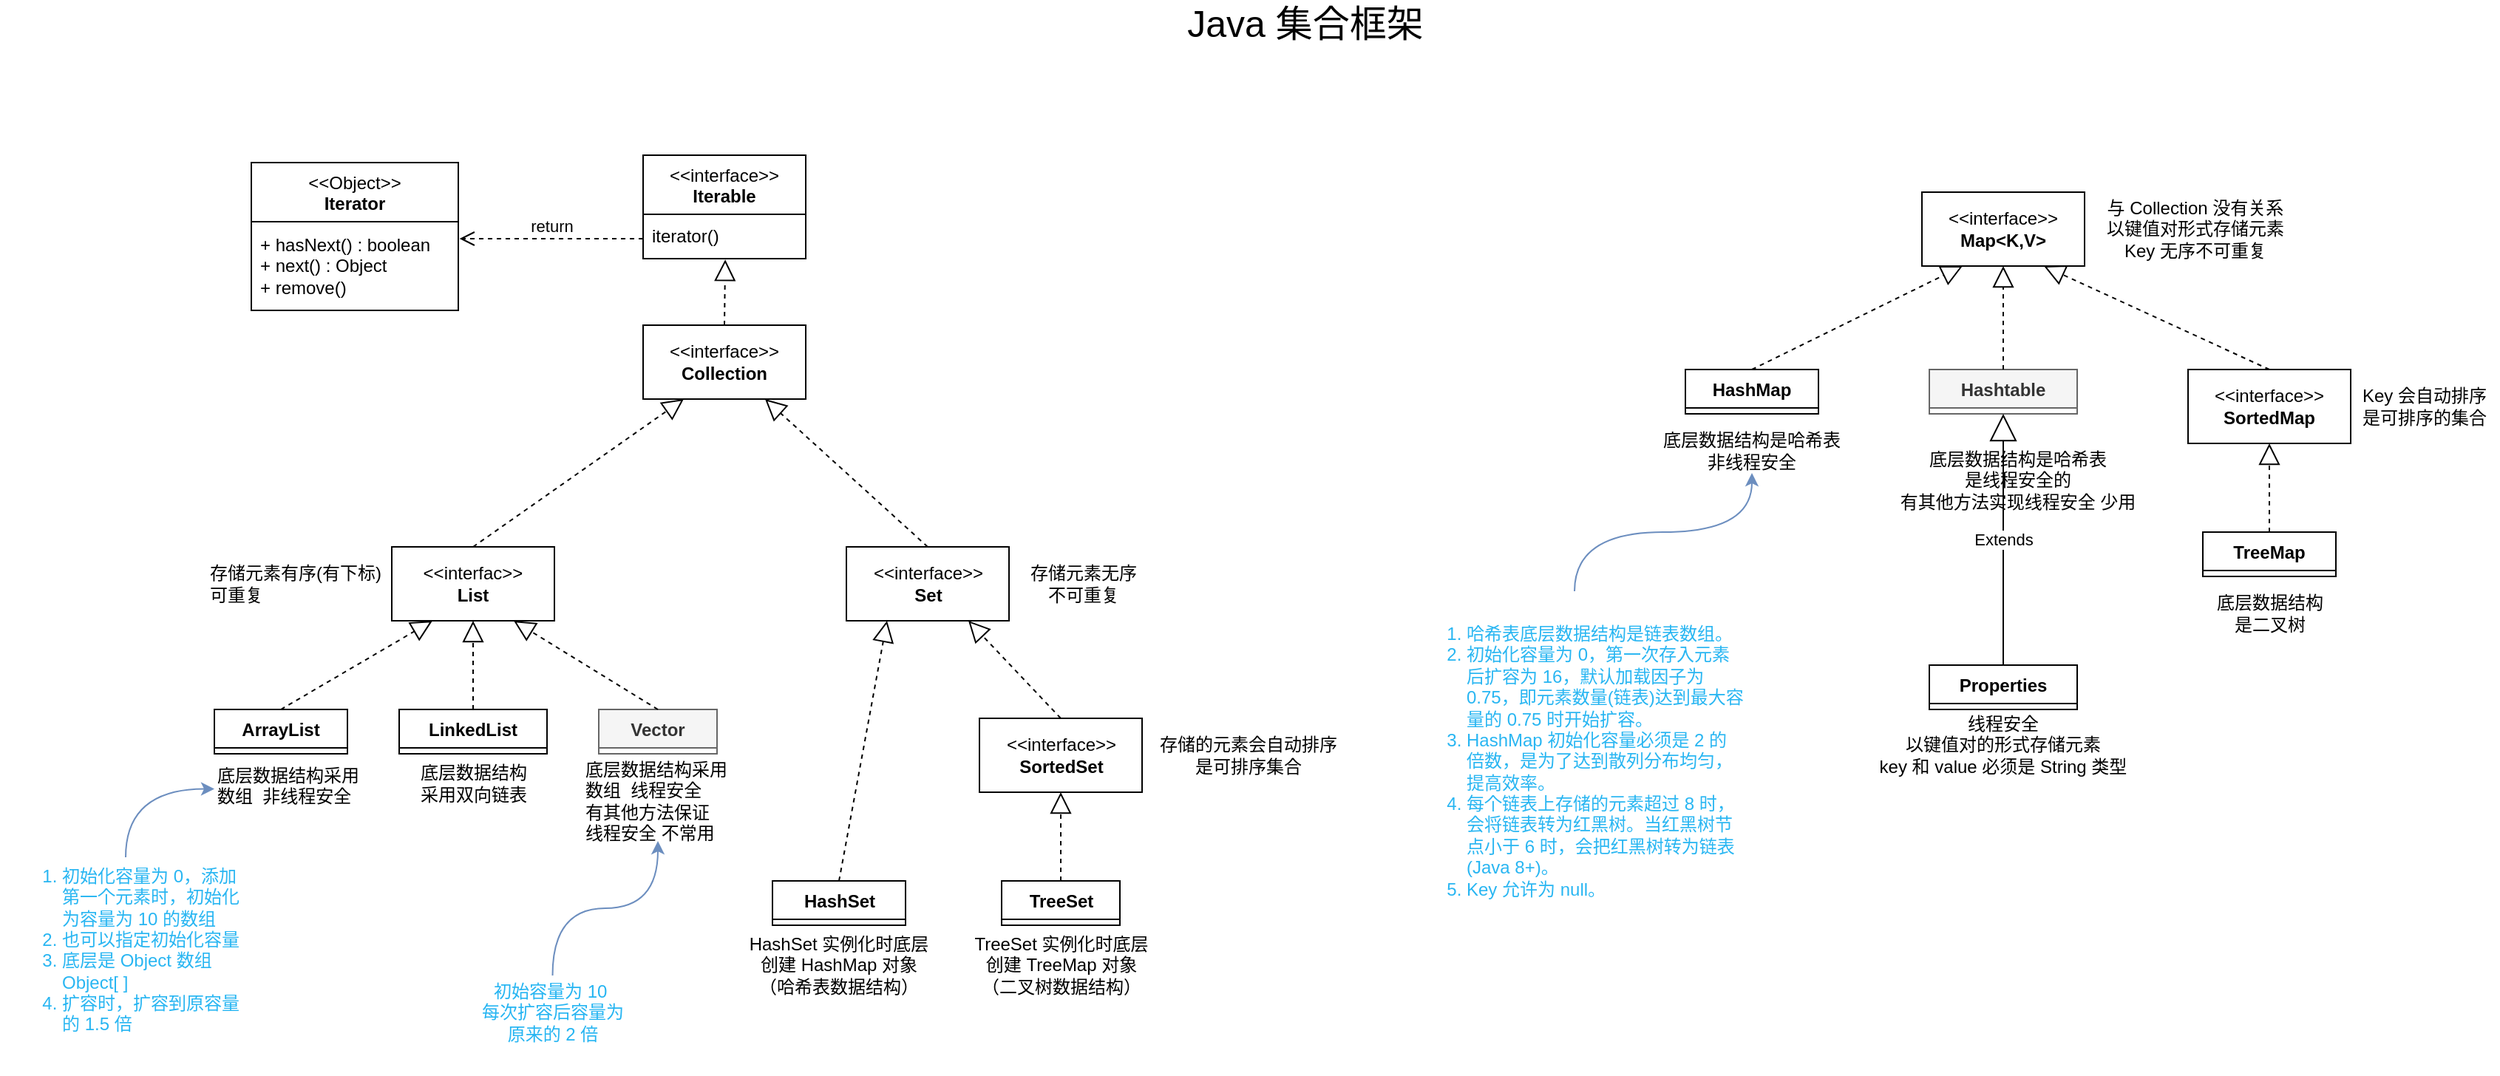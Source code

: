 <mxfile version="21.1.7" type="github">
  <diagram name="第 1 页" id="qJ-X1qhtcwTxbgNXG1Gi">
    <mxGraphModel dx="794" dy="781" grid="1" gridSize="10" guides="1" tooltips="1" connect="1" arrows="1" fold="1" page="1" pageScale="1" pageWidth="1900" pageHeight="1000" math="1" shadow="0">
      <root>
        <mxCell id="0" />
        <mxCell id="1" parent="0" />
        <mxCell id="NKLDn5L9JN7en2WeP7ce-2" value="&amp;lt;&amp;lt;interface&amp;gt;&amp;gt;&lt;br&gt;&lt;b&gt;Collection&lt;br&gt;&lt;/b&gt;" style="html=1;whiteSpace=wrap;" parent="1" vertex="1">
          <mxGeometry x="485" y="370" width="110" height="50" as="geometry" />
        </mxCell>
        <mxCell id="NKLDn5L9JN7en2WeP7ce-3" value="" style="endArrow=block;dashed=1;endFill=0;endSize=12;html=1;rounded=0;exitX=0.5;exitY=0;exitDx=0;exitDy=0;entryX=0.505;entryY=1.02;entryDx=0;entryDy=0;entryPerimeter=0;" parent="1" source="NKLDn5L9JN7en2WeP7ce-2" target="E5FZJGZwCVPtuIH_qCDA-19" edge="1">
          <mxGeometry width="160" relative="1" as="geometry">
            <mxPoint x="575" y="380" as="sourcePoint" />
            <mxPoint x="540" y="330" as="targetPoint" />
          </mxGeometry>
        </mxCell>
        <mxCell id="NKLDn5L9JN7en2WeP7ce-4" value="&amp;lt;&amp;lt;interfac&amp;gt;&amp;gt;&lt;br&gt;&lt;b&gt;List&lt;/b&gt;" style="html=1;whiteSpace=wrap;" parent="1" vertex="1">
          <mxGeometry x="315" y="520" width="110" height="50" as="geometry" />
        </mxCell>
        <mxCell id="NKLDn5L9JN7en2WeP7ce-5" value="" style="endArrow=block;dashed=1;endFill=0;endSize=12;html=1;rounded=0;entryX=0.25;entryY=1;entryDx=0;entryDy=0;exitX=0.5;exitY=0;exitDx=0;exitDy=0;" parent="1" source="NKLDn5L9JN7en2WeP7ce-4" target="NKLDn5L9JN7en2WeP7ce-2" edge="1">
          <mxGeometry width="160" relative="1" as="geometry">
            <mxPoint x="575" y="590" as="sourcePoint" />
            <mxPoint x="735" y="590" as="targetPoint" />
            <Array as="points" />
          </mxGeometry>
        </mxCell>
        <mxCell id="NKLDn5L9JN7en2WeP7ce-6" value="&amp;lt;&amp;lt;interface&amp;gt;&amp;gt;&lt;br&gt;&lt;b&gt;Set&lt;br&gt;&lt;/b&gt;" style="html=1;whiteSpace=wrap;" parent="1" vertex="1">
          <mxGeometry x="622.5" y="520" width="110" height="50" as="geometry" />
        </mxCell>
        <mxCell id="NKLDn5L9JN7en2WeP7ce-7" value="" style="endArrow=block;dashed=1;endFill=0;endSize=12;html=1;entryX=0.75;entryY=1;entryDx=0;entryDy=0;exitX=0.5;exitY=0;exitDx=0;exitDy=0;rounded=0;" parent="1" source="NKLDn5L9JN7en2WeP7ce-6" target="NKLDn5L9JN7en2WeP7ce-2" edge="1">
          <mxGeometry width="160" relative="1" as="geometry">
            <mxPoint x="685" y="490" as="sourcePoint" />
            <mxPoint x="715" y="430" as="targetPoint" />
            <Array as="points" />
          </mxGeometry>
        </mxCell>
        <mxCell id="NKLDn5L9JN7en2WeP7ce-8" value="ArrayList" style="swimlane;fontStyle=1;align=center;verticalAlign=top;childLayout=stackLayout;horizontal=1;startSize=26;horizontalStack=0;resizeParent=1;resizeParentMax=0;resizeLast=0;collapsible=1;marginBottom=0;whiteSpace=wrap;html=1;" parent="1" vertex="1" collapsed="1">
          <mxGeometry x="195" y="630" width="90" height="30" as="geometry">
            <mxRectangle x="440" y="750" width="160" height="86" as="alternateBounds" />
          </mxGeometry>
        </mxCell>
        <mxCell id="NKLDn5L9JN7en2WeP7ce-9" value="+ field: type" style="text;strokeColor=none;fillColor=none;align=left;verticalAlign=top;spacingLeft=4;spacingRight=4;overflow=hidden;rotatable=0;points=[[0,0.5],[1,0.5]];portConstraint=eastwest;whiteSpace=wrap;html=1;" parent="NKLDn5L9JN7en2WeP7ce-8" vertex="1">
          <mxGeometry y="26" width="160" height="26" as="geometry" />
        </mxCell>
        <mxCell id="NKLDn5L9JN7en2WeP7ce-10" value="" style="line;strokeWidth=1;fillColor=none;align=left;verticalAlign=middle;spacingTop=-1;spacingLeft=3;spacingRight=3;rotatable=0;labelPosition=right;points=[];portConstraint=eastwest;strokeColor=inherit;" parent="NKLDn5L9JN7en2WeP7ce-8" vertex="1">
          <mxGeometry y="52" width="160" height="8" as="geometry" />
        </mxCell>
        <mxCell id="NKLDn5L9JN7en2WeP7ce-11" value="+ method(type): type" style="text;strokeColor=none;fillColor=none;align=left;verticalAlign=top;spacingLeft=4;spacingRight=4;overflow=hidden;rotatable=0;points=[[0,0.5],[1,0.5]];portConstraint=eastwest;whiteSpace=wrap;html=1;" parent="NKLDn5L9JN7en2WeP7ce-8" vertex="1">
          <mxGeometry y="60" width="160" height="26" as="geometry" />
        </mxCell>
        <mxCell id="NKLDn5L9JN7en2WeP7ce-12" value="" style="endArrow=block;dashed=1;endFill=0;endSize=12;html=1;rounded=0;exitX=0.5;exitY=0;exitDx=0;exitDy=0;entryX=0.25;entryY=1;entryDx=0;entryDy=0;" parent="1" source="NKLDn5L9JN7en2WeP7ce-8" target="NKLDn5L9JN7en2WeP7ce-4" edge="1">
          <mxGeometry width="160" relative="1" as="geometry">
            <mxPoint x="555" y="470" as="sourcePoint" />
            <mxPoint x="715" y="470" as="targetPoint" />
          </mxGeometry>
        </mxCell>
        <mxCell id="NKLDn5L9JN7en2WeP7ce-13" value="LinkedList" style="swimlane;fontStyle=1;align=center;verticalAlign=top;childLayout=stackLayout;horizontal=1;startSize=26;horizontalStack=0;resizeParent=1;resizeParentMax=0;resizeLast=0;collapsible=1;marginBottom=0;whiteSpace=wrap;html=1;" parent="1" vertex="1" collapsed="1">
          <mxGeometry x="320" y="630" width="100" height="30" as="geometry">
            <mxRectangle x="615" y="750" width="160" height="86" as="alternateBounds" />
          </mxGeometry>
        </mxCell>
        <mxCell id="NKLDn5L9JN7en2WeP7ce-14" value="+ field: type" style="text;strokeColor=none;fillColor=none;align=left;verticalAlign=top;spacingLeft=4;spacingRight=4;overflow=hidden;rotatable=0;points=[[0,0.5],[1,0.5]];portConstraint=eastwest;whiteSpace=wrap;html=1;" parent="NKLDn5L9JN7en2WeP7ce-13" vertex="1">
          <mxGeometry y="26" width="160" height="26" as="geometry" />
        </mxCell>
        <mxCell id="NKLDn5L9JN7en2WeP7ce-15" value="" style="line;strokeWidth=1;fillColor=none;align=left;verticalAlign=middle;spacingTop=-1;spacingLeft=3;spacingRight=3;rotatable=0;labelPosition=right;points=[];portConstraint=eastwest;strokeColor=inherit;" parent="NKLDn5L9JN7en2WeP7ce-13" vertex="1">
          <mxGeometry y="52" width="160" height="8" as="geometry" />
        </mxCell>
        <mxCell id="NKLDn5L9JN7en2WeP7ce-16" value="+ method(type): type" style="text;strokeColor=none;fillColor=none;align=left;verticalAlign=top;spacingLeft=4;spacingRight=4;overflow=hidden;rotatable=0;points=[[0,0.5],[1,0.5]];portConstraint=eastwest;whiteSpace=wrap;html=1;" parent="NKLDn5L9JN7en2WeP7ce-13" vertex="1">
          <mxGeometry y="60" width="160" height="26" as="geometry" />
        </mxCell>
        <mxCell id="NKLDn5L9JN7en2WeP7ce-17" value="" style="endArrow=block;dashed=1;endFill=0;endSize=12;html=1;rounded=0;exitX=0.5;exitY=0;exitDx=0;exitDy=0;entryX=0.5;entryY=1;entryDx=0;entryDy=0;" parent="1" source="NKLDn5L9JN7en2WeP7ce-13" target="NKLDn5L9JN7en2WeP7ce-4" edge="1">
          <mxGeometry width="160" relative="1" as="geometry">
            <mxPoint x="575" y="570" as="sourcePoint" />
            <mxPoint x="395" y="570" as="targetPoint" />
          </mxGeometry>
        </mxCell>
        <mxCell id="NKLDn5L9JN7en2WeP7ce-18" value="HashSet" style="swimlane;fontStyle=1;align=center;verticalAlign=top;childLayout=stackLayout;horizontal=1;startSize=26;horizontalStack=0;resizeParent=1;resizeParentMax=0;resizeLast=0;collapsible=1;marginBottom=0;whiteSpace=wrap;html=1;" parent="1" vertex="1" collapsed="1">
          <mxGeometry x="572.5" y="746" width="90" height="30" as="geometry">
            <mxRectangle x="1030" y="750" width="160" height="86" as="alternateBounds" />
          </mxGeometry>
        </mxCell>
        <mxCell id="NKLDn5L9JN7en2WeP7ce-19" value="+ field: type" style="text;strokeColor=none;fillColor=none;align=left;verticalAlign=top;spacingLeft=4;spacingRight=4;overflow=hidden;rotatable=0;points=[[0,0.5],[1,0.5]];portConstraint=eastwest;whiteSpace=wrap;html=1;" parent="NKLDn5L9JN7en2WeP7ce-18" vertex="1">
          <mxGeometry y="26" width="160" height="26" as="geometry" />
        </mxCell>
        <mxCell id="NKLDn5L9JN7en2WeP7ce-20" value="" style="line;strokeWidth=1;fillColor=none;align=left;verticalAlign=middle;spacingTop=-1;spacingLeft=3;spacingRight=3;rotatable=0;labelPosition=right;points=[];portConstraint=eastwest;strokeColor=inherit;" parent="NKLDn5L9JN7en2WeP7ce-18" vertex="1">
          <mxGeometry y="52" width="160" height="8" as="geometry" />
        </mxCell>
        <mxCell id="NKLDn5L9JN7en2WeP7ce-21" value="+ method(type): type" style="text;strokeColor=none;fillColor=none;align=left;verticalAlign=top;spacingLeft=4;spacingRight=4;overflow=hidden;rotatable=0;points=[[0,0.5],[1,0.5]];portConstraint=eastwest;whiteSpace=wrap;html=1;" parent="NKLDn5L9JN7en2WeP7ce-18" vertex="1">
          <mxGeometry y="60" width="160" height="26" as="geometry" />
        </mxCell>
        <mxCell id="NKLDn5L9JN7en2WeP7ce-22" value="" style="endArrow=block;dashed=1;endFill=0;endSize=12;html=1;exitX=0.5;exitY=0;exitDx=0;exitDy=0;entryX=0.25;entryY=1;entryDx=0;entryDy=0;rounded=0;" parent="1" source="NKLDn5L9JN7en2WeP7ce-18" target="NKLDn5L9JN7en2WeP7ce-6" edge="1">
          <mxGeometry width="160" relative="1" as="geometry">
            <mxPoint x="502.5" y="570" as="sourcePoint" />
            <mxPoint x="662.5" y="570" as="targetPoint" />
          </mxGeometry>
        </mxCell>
        <mxCell id="NKLDn5L9JN7en2WeP7ce-23" value="TreeSet" style="swimlane;fontStyle=1;align=center;verticalAlign=top;childLayout=stackLayout;horizontal=1;startSize=26;horizontalStack=0;resizeParent=1;resizeParentMax=0;resizeLast=0;collapsible=1;marginBottom=0;whiteSpace=wrap;html=1;" parent="1" vertex="1" collapsed="1">
          <mxGeometry x="727.5" y="746" width="80" height="30" as="geometry">
            <mxRectangle x="1205" y="860" width="160" height="86" as="alternateBounds" />
          </mxGeometry>
        </mxCell>
        <mxCell id="NKLDn5L9JN7en2WeP7ce-24" value="+ field: type" style="text;strokeColor=none;fillColor=none;align=left;verticalAlign=top;spacingLeft=4;spacingRight=4;overflow=hidden;rotatable=0;points=[[0,0.5],[1,0.5]];portConstraint=eastwest;whiteSpace=wrap;html=1;" parent="NKLDn5L9JN7en2WeP7ce-23" vertex="1">
          <mxGeometry y="26" width="160" height="26" as="geometry" />
        </mxCell>
        <mxCell id="NKLDn5L9JN7en2WeP7ce-25" value="" style="line;strokeWidth=1;fillColor=none;align=left;verticalAlign=middle;spacingTop=-1;spacingLeft=3;spacingRight=3;rotatable=0;labelPosition=right;points=[];portConstraint=eastwest;strokeColor=inherit;" parent="NKLDn5L9JN7en2WeP7ce-23" vertex="1">
          <mxGeometry y="52" width="160" height="8" as="geometry" />
        </mxCell>
        <mxCell id="NKLDn5L9JN7en2WeP7ce-26" value="+ method(type): type" style="text;strokeColor=none;fillColor=none;align=left;verticalAlign=top;spacingLeft=4;spacingRight=4;overflow=hidden;rotatable=0;points=[[0,0.5],[1,0.5]];portConstraint=eastwest;whiteSpace=wrap;html=1;" parent="NKLDn5L9JN7en2WeP7ce-23" vertex="1">
          <mxGeometry y="60" width="160" height="26" as="geometry" />
        </mxCell>
        <mxCell id="NKLDn5L9JN7en2WeP7ce-27" value="" style="endArrow=block;dashed=1;endFill=0;endSize=12;html=1;rounded=0;exitX=0.5;exitY=0;exitDx=0;exitDy=0;entryX=0.5;entryY=1;entryDx=0;entryDy=0;" parent="1" source="NKLDn5L9JN7en2WeP7ce-23" target="NKLDn5L9JN7en2WeP7ce-28" edge="1">
          <mxGeometry width="160" relative="1" as="geometry">
            <mxPoint x="532.5" y="736" as="sourcePoint" />
            <mxPoint x="842.5" y="766" as="targetPoint" />
          </mxGeometry>
        </mxCell>
        <mxCell id="NKLDn5L9JN7en2WeP7ce-28" value="&amp;lt;&amp;lt;interface&amp;gt;&amp;gt;&lt;br&gt;&lt;b&gt;SortedSet&lt;/b&gt;" style="html=1;whiteSpace=wrap;" parent="1" vertex="1">
          <mxGeometry x="712.5" y="636" width="110" height="50" as="geometry" />
        </mxCell>
        <mxCell id="NKLDn5L9JN7en2WeP7ce-29" value="" style="endArrow=block;dashed=1;endFill=0;endSize=12;html=1;rounded=0;entryX=0.75;entryY=1;entryDx=0;entryDy=0;exitX=0.5;exitY=0;exitDx=0;exitDy=0;" parent="1" source="NKLDn5L9JN7en2WeP7ce-28" target="NKLDn5L9JN7en2WeP7ce-6" edge="1">
          <mxGeometry width="160" relative="1" as="geometry">
            <mxPoint x="472.5" y="590" as="sourcePoint" />
            <mxPoint x="632.5" y="590" as="targetPoint" />
          </mxGeometry>
        </mxCell>
        <mxCell id="NKLDn5L9JN7en2WeP7ce-30" value="&amp;lt;&amp;lt;interface&amp;gt;&amp;gt;&lt;br&gt;&lt;b&gt;Map&amp;lt;K,V&amp;gt;&lt;/b&gt;" style="html=1;whiteSpace=wrap;" parent="1" vertex="1">
          <mxGeometry x="1350" y="280" width="110" height="50" as="geometry" />
        </mxCell>
        <mxCell id="NKLDn5L9JN7en2WeP7ce-31" value="HashMap" style="swimlane;fontStyle=1;align=center;verticalAlign=top;childLayout=stackLayout;horizontal=1;startSize=26;horizontalStack=0;resizeParent=1;resizeParentMax=0;resizeLast=0;collapsible=1;marginBottom=0;whiteSpace=wrap;html=1;" parent="1" vertex="1" collapsed="1">
          <mxGeometry x="1190" y="400" width="90" height="30" as="geometry">
            <mxRectangle x="1550" y="520" width="160" height="86" as="alternateBounds" />
          </mxGeometry>
        </mxCell>
        <mxCell id="NKLDn5L9JN7en2WeP7ce-32" value="+ field: type" style="text;strokeColor=none;fillColor=none;align=left;verticalAlign=top;spacingLeft=4;spacingRight=4;overflow=hidden;rotatable=0;points=[[0,0.5],[1,0.5]];portConstraint=eastwest;whiteSpace=wrap;html=1;" parent="NKLDn5L9JN7en2WeP7ce-31" vertex="1">
          <mxGeometry y="26" width="160" height="26" as="geometry" />
        </mxCell>
        <mxCell id="NKLDn5L9JN7en2WeP7ce-33" value="" style="line;strokeWidth=1;fillColor=none;align=left;verticalAlign=middle;spacingTop=-1;spacingLeft=3;spacingRight=3;rotatable=0;labelPosition=right;points=[];portConstraint=eastwest;strokeColor=inherit;" parent="NKLDn5L9JN7en2WeP7ce-31" vertex="1">
          <mxGeometry y="52" width="160" height="8" as="geometry" />
        </mxCell>
        <mxCell id="NKLDn5L9JN7en2WeP7ce-34" value="+ method(type): type" style="text;strokeColor=none;fillColor=none;align=left;verticalAlign=top;spacingLeft=4;spacingRight=4;overflow=hidden;rotatable=0;points=[[0,0.5],[1,0.5]];portConstraint=eastwest;whiteSpace=wrap;html=1;" parent="NKLDn5L9JN7en2WeP7ce-31" vertex="1">
          <mxGeometry y="60" width="160" height="26" as="geometry" />
        </mxCell>
        <mxCell id="NKLDn5L9JN7en2WeP7ce-35" value="" style="endArrow=block;dashed=1;endFill=0;endSize=12;html=1;rounded=0;exitX=0.5;exitY=0;exitDx=0;exitDy=0;entryX=0.25;entryY=1;entryDx=0;entryDy=0;" parent="1" source="NKLDn5L9JN7en2WeP7ce-31" target="NKLDn5L9JN7en2WeP7ce-30" edge="1">
          <mxGeometry width="160" relative="1" as="geometry">
            <mxPoint x="1340" y="420" as="sourcePoint" />
            <mxPoint x="1395" y="330" as="targetPoint" />
          </mxGeometry>
        </mxCell>
        <mxCell id="NKLDn5L9JN7en2WeP7ce-36" value="TreeMap" style="swimlane;fontStyle=1;align=center;verticalAlign=top;childLayout=stackLayout;horizontal=1;startSize=26;horizontalStack=0;resizeParent=1;resizeParentMax=0;resizeLast=0;collapsible=1;marginBottom=0;whiteSpace=wrap;html=1;" parent="1" vertex="1" collapsed="1">
          <mxGeometry x="1540" y="510" width="90" height="30" as="geometry">
            <mxRectangle x="2095" y="670" width="160" height="86" as="alternateBounds" />
          </mxGeometry>
        </mxCell>
        <mxCell id="NKLDn5L9JN7en2WeP7ce-37" value="+ field: type" style="text;strokeColor=none;fillColor=none;align=left;verticalAlign=top;spacingLeft=4;spacingRight=4;overflow=hidden;rotatable=0;points=[[0,0.5],[1,0.5]];portConstraint=eastwest;whiteSpace=wrap;html=1;" parent="NKLDn5L9JN7en2WeP7ce-36" vertex="1">
          <mxGeometry y="26" width="160" height="26" as="geometry" />
        </mxCell>
        <mxCell id="NKLDn5L9JN7en2WeP7ce-38" value="" style="line;strokeWidth=1;fillColor=none;align=left;verticalAlign=middle;spacingTop=-1;spacingLeft=3;spacingRight=3;rotatable=0;labelPosition=right;points=[];portConstraint=eastwest;strokeColor=inherit;" parent="NKLDn5L9JN7en2WeP7ce-36" vertex="1">
          <mxGeometry y="52" width="160" height="8" as="geometry" />
        </mxCell>
        <mxCell id="NKLDn5L9JN7en2WeP7ce-39" value="+ method(type): type" style="text;strokeColor=none;fillColor=none;align=left;verticalAlign=top;spacingLeft=4;spacingRight=4;overflow=hidden;rotatable=0;points=[[0,0.5],[1,0.5]];portConstraint=eastwest;whiteSpace=wrap;html=1;" parent="NKLDn5L9JN7en2WeP7ce-36" vertex="1">
          <mxGeometry y="60" width="160" height="26" as="geometry" />
        </mxCell>
        <mxCell id="NKLDn5L9JN7en2WeP7ce-40" value="" style="endArrow=block;dashed=1;endFill=0;endSize=12;html=1;rounded=0;entryX=0.5;entryY=1;entryDx=0;entryDy=0;exitX=0.5;exitY=0;exitDx=0;exitDy=0;" parent="1" source="NKLDn5L9JN7en2WeP7ce-36" target="NKLDn5L9JN7en2WeP7ce-56" edge="1">
          <mxGeometry width="160" relative="1" as="geometry">
            <mxPoint x="1340" y="470" as="sourcePoint" />
            <mxPoint x="1500" y="470" as="targetPoint" />
          </mxGeometry>
        </mxCell>
        <mxCell id="NKLDn5L9JN7en2WeP7ce-41" value="Vector" style="swimlane;fontStyle=1;align=center;verticalAlign=top;childLayout=stackLayout;horizontal=1;startSize=26;horizontalStack=0;resizeParent=1;resizeParentMax=0;resizeLast=0;collapsible=1;marginBottom=0;whiteSpace=wrap;html=1;fillColor=#f5f5f5;fontColor=#333333;strokeColor=#666666;" parent="1" vertex="1" collapsed="1">
          <mxGeometry x="455" y="630" width="80" height="30" as="geometry">
            <mxRectangle x="790" y="750" width="160" height="86" as="alternateBounds" />
          </mxGeometry>
        </mxCell>
        <mxCell id="NKLDn5L9JN7en2WeP7ce-42" value="+ field: type" style="text;strokeColor=#666666;fillColor=#f5f5f5;align=left;verticalAlign=top;spacingLeft=4;spacingRight=4;overflow=hidden;rotatable=0;points=[[0,0.5],[1,0.5]];portConstraint=eastwest;whiteSpace=wrap;html=1;fontColor=#333333;" parent="NKLDn5L9JN7en2WeP7ce-41" vertex="1">
          <mxGeometry y="26" width="160" height="26" as="geometry" />
        </mxCell>
        <mxCell id="NKLDn5L9JN7en2WeP7ce-43" value="" style="line;strokeWidth=1;fillColor=#f5f5f5;align=left;verticalAlign=middle;spacingTop=-1;spacingLeft=3;spacingRight=3;rotatable=0;labelPosition=right;points=[];portConstraint=eastwest;strokeColor=#666666;fontColor=#333333;" parent="NKLDn5L9JN7en2WeP7ce-41" vertex="1">
          <mxGeometry y="52" width="160" height="8" as="geometry" />
        </mxCell>
        <mxCell id="NKLDn5L9JN7en2WeP7ce-44" value="+ method(type): type" style="text;strokeColor=#666666;fillColor=#f5f5f5;align=left;verticalAlign=top;spacingLeft=4;spacingRight=4;overflow=hidden;rotatable=0;points=[[0,0.5],[1,0.5]];portConstraint=eastwest;whiteSpace=wrap;html=1;fontColor=#333333;" parent="NKLDn5L9JN7en2WeP7ce-41" vertex="1">
          <mxGeometry y="60" width="160" height="26" as="geometry" />
        </mxCell>
        <mxCell id="NKLDn5L9JN7en2WeP7ce-45" value="" style="endArrow=block;dashed=1;endFill=0;endSize=12;html=1;rounded=0;entryX=0.75;entryY=1;entryDx=0;entryDy=0;exitX=0.5;exitY=0;exitDx=0;exitDy=0;" parent="1" source="NKLDn5L9JN7en2WeP7ce-41" target="NKLDn5L9JN7en2WeP7ce-4" edge="1">
          <mxGeometry width="160" relative="1" as="geometry">
            <mxPoint x="535" y="720" as="sourcePoint" />
            <mxPoint x="695" y="720" as="targetPoint" />
          </mxGeometry>
        </mxCell>
        <mxCell id="NKLDn5L9JN7en2WeP7ce-46" value="Hashtable" style="swimlane;fontStyle=1;align=center;verticalAlign=top;childLayout=stackLayout;horizontal=1;startSize=26;horizontalStack=0;resizeParent=1;resizeParentMax=0;resizeLast=0;collapsible=1;marginBottom=0;whiteSpace=wrap;html=1;fillColor=#f5f5f5;strokeColor=#666666;fontColor=#333333;" parent="1" vertex="1" collapsed="1">
          <mxGeometry x="1355" y="400" width="100" height="30" as="geometry">
            <mxRectangle x="1845" y="520" width="160" height="86" as="alternateBounds" />
          </mxGeometry>
        </mxCell>
        <mxCell id="NKLDn5L9JN7en2WeP7ce-47" value="+ field: type" style="text;strokeColor=#666666;fillColor=#f5f5f5;align=left;verticalAlign=top;spacingLeft=4;spacingRight=4;overflow=hidden;rotatable=0;points=[[0,0.5],[1,0.5]];portConstraint=eastwest;whiteSpace=wrap;html=1;fontColor=#333333;" parent="NKLDn5L9JN7en2WeP7ce-46" vertex="1">
          <mxGeometry y="26" width="160" height="26" as="geometry" />
        </mxCell>
        <mxCell id="NKLDn5L9JN7en2WeP7ce-48" value="" style="line;strokeWidth=1;fillColor=#f5f5f5;align=left;verticalAlign=middle;spacingTop=-1;spacingLeft=3;spacingRight=3;rotatable=0;labelPosition=right;points=[];portConstraint=eastwest;strokeColor=#666666;fontColor=#333333;" parent="NKLDn5L9JN7en2WeP7ce-46" vertex="1">
          <mxGeometry y="52" width="160" height="8" as="geometry" />
        </mxCell>
        <mxCell id="NKLDn5L9JN7en2WeP7ce-49" value="+ method(type): type" style="text;strokeColor=#666666;fillColor=#f5f5f5;align=left;verticalAlign=top;spacingLeft=4;spacingRight=4;overflow=hidden;rotatable=0;points=[[0,0.5],[1,0.5]];portConstraint=eastwest;whiteSpace=wrap;html=1;fontColor=#333333;" parent="NKLDn5L9JN7en2WeP7ce-46" vertex="1">
          <mxGeometry y="60" width="160" height="26" as="geometry" />
        </mxCell>
        <mxCell id="NKLDn5L9JN7en2WeP7ce-50" value="" style="endArrow=block;dashed=1;endFill=0;endSize=12;html=1;rounded=0;entryX=0.5;entryY=1;entryDx=0;entryDy=0;exitX=0.5;exitY=0;exitDx=0;exitDy=0;" parent="1" source="NKLDn5L9JN7en2WeP7ce-46" target="NKLDn5L9JN7en2WeP7ce-30" edge="1">
          <mxGeometry width="160" relative="1" as="geometry">
            <mxPoint x="1290" y="430" as="sourcePoint" />
            <mxPoint x="1450" y="430" as="targetPoint" />
          </mxGeometry>
        </mxCell>
        <mxCell id="NKLDn5L9JN7en2WeP7ce-51" value="Properties" style="swimlane;fontStyle=1;align=center;verticalAlign=top;childLayout=stackLayout;horizontal=1;startSize=26;horizontalStack=0;resizeParent=1;resizeParentMax=0;resizeLast=0;collapsible=1;marginBottom=0;whiteSpace=wrap;html=1;" parent="1" vertex="1" collapsed="1">
          <mxGeometry x="1355" y="600" width="100" height="30" as="geometry">
            <mxRectangle x="1845" y="670" width="160" height="86" as="alternateBounds" />
          </mxGeometry>
        </mxCell>
        <mxCell id="NKLDn5L9JN7en2WeP7ce-52" value="+ field: type" style="text;strokeColor=none;fillColor=none;align=left;verticalAlign=top;spacingLeft=4;spacingRight=4;overflow=hidden;rotatable=0;points=[[0,0.5],[1,0.5]];portConstraint=eastwest;whiteSpace=wrap;html=1;" parent="NKLDn5L9JN7en2WeP7ce-51" vertex="1">
          <mxGeometry y="26" width="160" height="26" as="geometry" />
        </mxCell>
        <mxCell id="NKLDn5L9JN7en2WeP7ce-53" value="" style="line;strokeWidth=1;fillColor=none;align=left;verticalAlign=middle;spacingTop=-1;spacingLeft=3;spacingRight=3;rotatable=0;labelPosition=right;points=[];portConstraint=eastwest;strokeColor=inherit;" parent="NKLDn5L9JN7en2WeP7ce-51" vertex="1">
          <mxGeometry y="52" width="160" height="8" as="geometry" />
        </mxCell>
        <mxCell id="NKLDn5L9JN7en2WeP7ce-54" value="+ method(type): type" style="text;strokeColor=none;fillColor=none;align=left;verticalAlign=top;spacingLeft=4;spacingRight=4;overflow=hidden;rotatable=0;points=[[0,0.5],[1,0.5]];portConstraint=eastwest;whiteSpace=wrap;html=1;" parent="NKLDn5L9JN7en2WeP7ce-51" vertex="1">
          <mxGeometry y="60" width="160" height="26" as="geometry" />
        </mxCell>
        <mxCell id="NKLDn5L9JN7en2WeP7ce-55" value="Extends" style="endArrow=block;endSize=16;endFill=0;html=1;rounded=0;exitX=0.5;exitY=0;exitDx=0;exitDy=0;entryX=0.5;entryY=1;entryDx=0;entryDy=0;" parent="1" source="NKLDn5L9JN7en2WeP7ce-51" target="NKLDn5L9JN7en2WeP7ce-46" edge="1">
          <mxGeometry width="160" relative="1" as="geometry">
            <mxPoint x="1560" y="430" as="sourcePoint" />
            <mxPoint x="1400" y="500" as="targetPoint" />
          </mxGeometry>
        </mxCell>
        <mxCell id="NKLDn5L9JN7en2WeP7ce-56" value="&amp;lt;&amp;lt;interface&amp;gt;&amp;gt;&lt;br&gt;&lt;b&gt;SortedMap&lt;/b&gt;" style="html=1;whiteSpace=wrap;" parent="1" vertex="1">
          <mxGeometry x="1530" y="400" width="110" height="50" as="geometry" />
        </mxCell>
        <mxCell id="NKLDn5L9JN7en2WeP7ce-57" value="" style="endArrow=block;dashed=1;endFill=0;endSize=12;html=1;rounded=0;entryX=0.75;entryY=1;entryDx=0;entryDy=0;exitX=0.5;exitY=0;exitDx=0;exitDy=0;" parent="1" source="NKLDn5L9JN7en2WeP7ce-56" target="NKLDn5L9JN7en2WeP7ce-30" edge="1">
          <mxGeometry width="160" relative="1" as="geometry">
            <mxPoint x="1360" y="460" as="sourcePoint" />
            <mxPoint x="1520" y="460" as="targetPoint" />
          </mxGeometry>
        </mxCell>
        <mxCell id="NKLDn5L9JN7en2WeP7ce-58" value="&lt;span style=&quot;background-color: initial;&quot;&gt;底层数据结构采用数组&amp;nbsp;&amp;nbsp;&lt;/span&gt;&lt;span style=&quot;background-color: initial;&quot;&gt;非线程安全&lt;br&gt;&lt;br&gt;&lt;br&gt;&lt;br&gt;&lt;/span&gt;" style="text;html=1;strokeColor=none;fillColor=none;align=left;verticalAlign=middle;whiteSpace=wrap;rounded=0;" parent="1" vertex="1">
          <mxGeometry x="195" y="665" width="100" height="75" as="geometry" />
        </mxCell>
        <mxCell id="NKLDn5L9JN7en2WeP7ce-59" value="底层数据结构采用双向链表" style="text;html=1;strokeColor=none;fillColor=none;align=center;verticalAlign=middle;whiteSpace=wrap;rounded=0;" parent="1" vertex="1">
          <mxGeometry x="327.5" y="665" width="85" height="30" as="geometry" />
        </mxCell>
        <mxCell id="NKLDn5L9JN7en2WeP7ce-60" value="&lt;div style=&quot;text-align: left;&quot;&gt;&lt;span style=&quot;background-color: initial;&quot;&gt;底层数据结构采用数组&amp;nbsp; 线程安全&lt;/span&gt;&lt;/div&gt;&lt;div style=&quot;text-align: left;&quot;&gt;&lt;span style=&quot;background-color: initial;&quot;&gt;有其他方法保证&lt;/span&gt;&lt;/div&gt;&lt;div style=&quot;text-align: left;&quot;&gt;&lt;span style=&quot;background-color: initial;&quot;&gt;线程安全 不常用&lt;/span&gt;&lt;/div&gt;" style="text;html=1;strokeColor=none;fillColor=none;align=center;verticalAlign=middle;whiteSpace=wrap;rounded=0;" parent="1" vertex="1">
          <mxGeometry x="445" y="665" width="100" height="54" as="geometry" />
        </mxCell>
        <mxCell id="NKLDn5L9JN7en2WeP7ce-61" value="存储元素有序(有下标)可重复&amp;nbsp;" style="text;html=1;strokeColor=none;fillColor=none;align=left;verticalAlign=middle;whiteSpace=wrap;rounded=0;" parent="1" vertex="1">
          <mxGeometry x="190" y="520" width="125" height="50" as="geometry" />
        </mxCell>
        <mxCell id="NKLDn5L9JN7en2WeP7ce-62" value="存储元素无序不可重复" style="text;html=1;strokeColor=none;fillColor=none;align=center;verticalAlign=middle;whiteSpace=wrap;rounded=0;" parent="1" vertex="1">
          <mxGeometry x="742.5" y="530" width="80" height="30" as="geometry" />
        </mxCell>
        <mxCell id="NKLDn5L9JN7en2WeP7ce-63" value="HashSet 实例化时底层创建 HashMap 对象&lt;br&gt;（哈希表数据结构）" style="text;html=1;strokeColor=none;fillColor=none;align=center;verticalAlign=middle;whiteSpace=wrap;rounded=0;" parent="1" vertex="1">
          <mxGeometry x="555" y="776" width="125" height="54" as="geometry" />
        </mxCell>
        <mxCell id="NKLDn5L9JN7en2WeP7ce-64" value="TreeSet 实例化时底层创建 TreeMap 对象&lt;br&gt;（二叉树数据结构）" style="text;html=1;strokeColor=none;fillColor=none;align=center;verticalAlign=middle;whiteSpace=wrap;rounded=0;" parent="1" vertex="1">
          <mxGeometry x="702.5" y="772" width="130" height="62" as="geometry" />
        </mxCell>
        <mxCell id="NKLDn5L9JN7en2WeP7ce-65" value="&lt;font style=&quot;font-size: 25px;&quot;&gt;Java 集合框架&lt;/font&gt;" style="text;html=1;strokeColor=none;fillColor=none;align=center;verticalAlign=middle;whiteSpace=wrap;rounded=0;" parent="1" vertex="1">
          <mxGeometry x="832.5" y="150" width="200" height="30" as="geometry" />
        </mxCell>
        <mxCell id="NKLDn5L9JN7en2WeP7ce-66" value="存储的元素会自动排序&lt;br&gt;是可排序集合" style="text;html=1;strokeColor=none;fillColor=none;align=center;verticalAlign=middle;whiteSpace=wrap;rounded=0;" parent="1" vertex="1">
          <mxGeometry x="832.5" y="639" width="122.5" height="44" as="geometry" />
        </mxCell>
        <mxCell id="NKLDn5L9JN7en2WeP7ce-67" value="与 Collection 没有关系&lt;br&gt;以键值对形式存储元素&lt;br&gt;Key 无序不可重复" style="text;html=1;strokeColor=none;fillColor=none;align=center;verticalAlign=middle;whiteSpace=wrap;rounded=0;" parent="1" vertex="1">
          <mxGeometry x="1460" y="280" width="150" height="50" as="geometry" />
        </mxCell>
        <mxCell id="NKLDn5L9JN7en2WeP7ce-68" value="底层数据结构是哈希表&lt;br&gt;非线程安全" style="text;html=1;strokeColor=none;fillColor=none;align=center;verticalAlign=middle;whiteSpace=wrap;rounded=0;" parent="1" vertex="1">
          <mxGeometry x="1170" y="440" width="130" height="30" as="geometry" />
        </mxCell>
        <mxCell id="NKLDn5L9JN7en2WeP7ce-69" value="底层数据结构是哈希表&lt;br&gt;是线程安全的&lt;br&gt;有其他方法实现线程安全 少用" style="text;html=1;strokeColor=none;fillColor=none;align=center;verticalAlign=middle;whiteSpace=wrap;rounded=0;" parent="1" vertex="1">
          <mxGeometry x="1330" y="460" width="170" height="30" as="geometry" />
        </mxCell>
        <mxCell id="NKLDn5L9JN7en2WeP7ce-70" value="Key 会自动排序&lt;br&gt;是可排序的集合" style="text;html=1;strokeColor=none;fillColor=none;align=center;verticalAlign=middle;whiteSpace=wrap;rounded=0;" parent="1" vertex="1">
          <mxGeometry x="1640" y="410" width="100" height="30" as="geometry" />
        </mxCell>
        <mxCell id="NKLDn5L9JN7en2WeP7ce-71" value="底层数据结构是二叉树" style="text;html=1;strokeColor=none;fillColor=none;align=center;verticalAlign=middle;whiteSpace=wrap;rounded=0;" parent="1" vertex="1">
          <mxGeometry x="1542.5" y="550" width="85" height="30" as="geometry" />
        </mxCell>
        <mxCell id="NKLDn5L9JN7en2WeP7ce-72" value="线程安全&lt;br&gt;以键值对的形式存储元素&lt;br&gt;key 和 value 必须是 String 类型" style="text;html=1;strokeColor=none;fillColor=none;align=center;verticalAlign=middle;whiteSpace=wrap;rounded=0;" parent="1" vertex="1">
          <mxGeometry x="1316.25" y="622" width="177.5" height="64" as="geometry" />
        </mxCell>
        <mxCell id="E5FZJGZwCVPtuIH_qCDA-18" value="&amp;lt;&amp;lt;interface&amp;gt;&amp;gt;&lt;br style=&quot;border-color: var(--border-color);&quot;&gt;&lt;b style=&quot;border-color: var(--border-color);&quot;&gt;Iterable&lt;/b&gt;" style="swimlane;fontStyle=0;align=center;verticalAlign=top;childLayout=stackLayout;horizontal=1;startSize=40;horizontalStack=0;resizeParent=1;resizeParentMax=0;resizeLast=0;collapsible=0;marginBottom=0;html=1;whiteSpace=wrap;" parent="1" vertex="1">
          <mxGeometry x="485" y="255" width="110" height="70" as="geometry" />
        </mxCell>
        <mxCell id="E5FZJGZwCVPtuIH_qCDA-19" value="iterator()" style="text;html=1;strokeColor=none;fillColor=none;align=left;verticalAlign=middle;spacingLeft=4;spacingRight=4;overflow=hidden;rotatable=0;points=[[0,0.5],[1,0.5]];portConstraint=eastwest;whiteSpace=wrap;" parent="E5FZJGZwCVPtuIH_qCDA-18" vertex="1">
          <mxGeometry y="40" width="110" height="30" as="geometry" />
        </mxCell>
        <mxCell id="E5FZJGZwCVPtuIH_qCDA-22" value="return" style="html=1;verticalAlign=bottom;endArrow=open;dashed=1;endSize=8;edgeStyle=elbowEdgeStyle;elbow=vertical;curved=0;rounded=0;entryX=1.006;entryY=0.191;entryDx=0;entryDy=0;entryPerimeter=0;" parent="1" source="E5FZJGZwCVPtuIH_qCDA-19" target="E5FZJGZwCVPtuIH_qCDA-25" edge="1">
          <mxGeometry relative="1" as="geometry">
            <mxPoint x="425" y="304.86" as="sourcePoint" />
            <mxPoint x="310" y="320" as="targetPoint" />
          </mxGeometry>
        </mxCell>
        <mxCell id="E5FZJGZwCVPtuIH_qCDA-24" value="&amp;lt;&amp;lt;Object&amp;gt;&amp;gt;&lt;br&gt;&lt;b&gt;Iterator&lt;/b&gt;" style="swimlane;fontStyle=0;align=center;verticalAlign=top;childLayout=stackLayout;horizontal=1;startSize=40;horizontalStack=0;resizeParent=1;resizeParentMax=0;resizeLast=0;collapsible=0;marginBottom=0;html=1;whiteSpace=wrap;" parent="1" vertex="1">
          <mxGeometry x="220" y="260" width="140" height="100" as="geometry" />
        </mxCell>
        <mxCell id="E5FZJGZwCVPtuIH_qCDA-25" value="+ hasNext() : boolean&lt;br&gt;+ next() : Object&lt;br&gt;+ remove()" style="text;html=1;strokeColor=none;fillColor=none;align=left;verticalAlign=middle;spacingLeft=4;spacingRight=4;overflow=hidden;rotatable=0;points=[[0,0.5],[1,0.5]];portConstraint=eastwest;whiteSpace=wrap;" parent="E5FZJGZwCVPtuIH_qCDA-24" vertex="1">
          <mxGeometry y="40" width="140" height="60" as="geometry" />
        </mxCell>
        <mxCell id="E5FZJGZwCVPtuIH_qCDA-29" style="edgeStyle=orthogonalEdgeStyle;orthogonalLoop=1;jettySize=auto;html=1;exitX=0.5;exitY=0;exitDx=0;exitDy=0;entryX=0;entryY=0.25;entryDx=0;entryDy=0;fontColor=#29b6f2;curved=1;fillColor=#dae8fc;strokeColor=#6c8ebf;" parent="1" source="E5FZJGZwCVPtuIH_qCDA-26" target="NKLDn5L9JN7en2WeP7ce-58" edge="1">
          <mxGeometry relative="1" as="geometry" />
        </mxCell>
        <mxCell id="E5FZJGZwCVPtuIH_qCDA-26" value="&lt;ol&gt;&lt;li&gt;初始化容量为 0，添加第一个元素时，初始化为容量为 10 的数组&lt;/li&gt;&lt;li&gt;也可以指定初始化容量&lt;/li&gt;&lt;li&gt;&lt;span style=&quot;&quot;&gt;底层是 Object 数组 Object[ ]&lt;/span&gt;&lt;/li&gt;&lt;li&gt;&lt;span style=&quot;&quot;&gt;扩容时，扩容到原容量的 1.5 倍&lt;/span&gt;&lt;/li&gt;&lt;/ol&gt;&lt;div&gt;&lt;br&gt;&lt;/div&gt;" style="text;html=1;align=left;verticalAlign=middle;whiteSpace=wrap;rounded=1;fontColor=#29b6f2;" parent="1" vertex="1">
          <mxGeometry x="50" y="730" width="170" height="140" as="geometry" />
        </mxCell>
        <mxCell id="E5FZJGZwCVPtuIH_qCDA-34" style="edgeStyle=orthogonalEdgeStyle;orthogonalLoop=1;jettySize=auto;html=1;entryX=0.5;entryY=1;entryDx=0;entryDy=0;curved=1;fillColor=#dae8fc;strokeColor=#6c8ebf;" parent="1" source="E5FZJGZwCVPtuIH_qCDA-33" target="NKLDn5L9JN7en2WeP7ce-60" edge="1">
          <mxGeometry relative="1" as="geometry" />
        </mxCell>
        <mxCell id="E5FZJGZwCVPtuIH_qCDA-33" value="初始容量为 10&amp;nbsp;&lt;br&gt;每次扩容后容量为原来的 2 倍" style="text;html=1;strokeColor=none;fillColor=none;align=center;verticalAlign=middle;whiteSpace=wrap;rounded=0;fontColor=#26b5f2;labelBackgroundColor=none;" parent="1" vertex="1">
          <mxGeometry x="370" y="810" width="107.5" height="50" as="geometry" />
        </mxCell>
        <mxCell id="U4vTfiN4fj5nzS34plb_-5" style="edgeStyle=orthogonalEdgeStyle;orthogonalLoop=1;jettySize=auto;html=1;fillColor=#dae8fc;strokeColor=#6c8ebf;curved=1;" edge="1" parent="1" source="U4vTfiN4fj5nzS34plb_-4" target="NKLDn5L9JN7en2WeP7ce-68">
          <mxGeometry relative="1" as="geometry" />
        </mxCell>
        <mxCell id="U4vTfiN4fj5nzS34plb_-4" value="&lt;ol&gt;&lt;li&gt;&lt;font&gt;哈希表底层数据结构是链表数组。&lt;/font&gt;&lt;/li&gt;&lt;li&gt;&lt;font&gt;初始化容量为 0，第一次存入元素后扩容为 16，默认加载因子为 0.75，即元素数量(链表)达到最大容量的 0.75 时开始扩容。&lt;/font&gt;&lt;/li&gt;&lt;li&gt;&lt;font&gt;HashMap 初始化容量必须是 2 的倍数，是为了达到散列分布均匀，提高效率。&lt;/font&gt;&lt;/li&gt;&lt;li&gt;每个链表上存储的元素超过 8 时，会将链表转为红黑树。当红黑树节点小于 6 时，会把红黑树转为链表(Java 8+)。&lt;/li&gt;&lt;li&gt;Key 允许为 null。&lt;/li&gt;&lt;/ol&gt;" style="text;html=1;strokeColor=none;fillColor=none;align=left;verticalAlign=middle;whiteSpace=wrap;rounded=0;fontColor=#29b6f2;" vertex="1" parent="1">
          <mxGeometry x="1000" y="550" width="230" height="230" as="geometry" />
        </mxCell>
      </root>
    </mxGraphModel>
  </diagram>
</mxfile>
